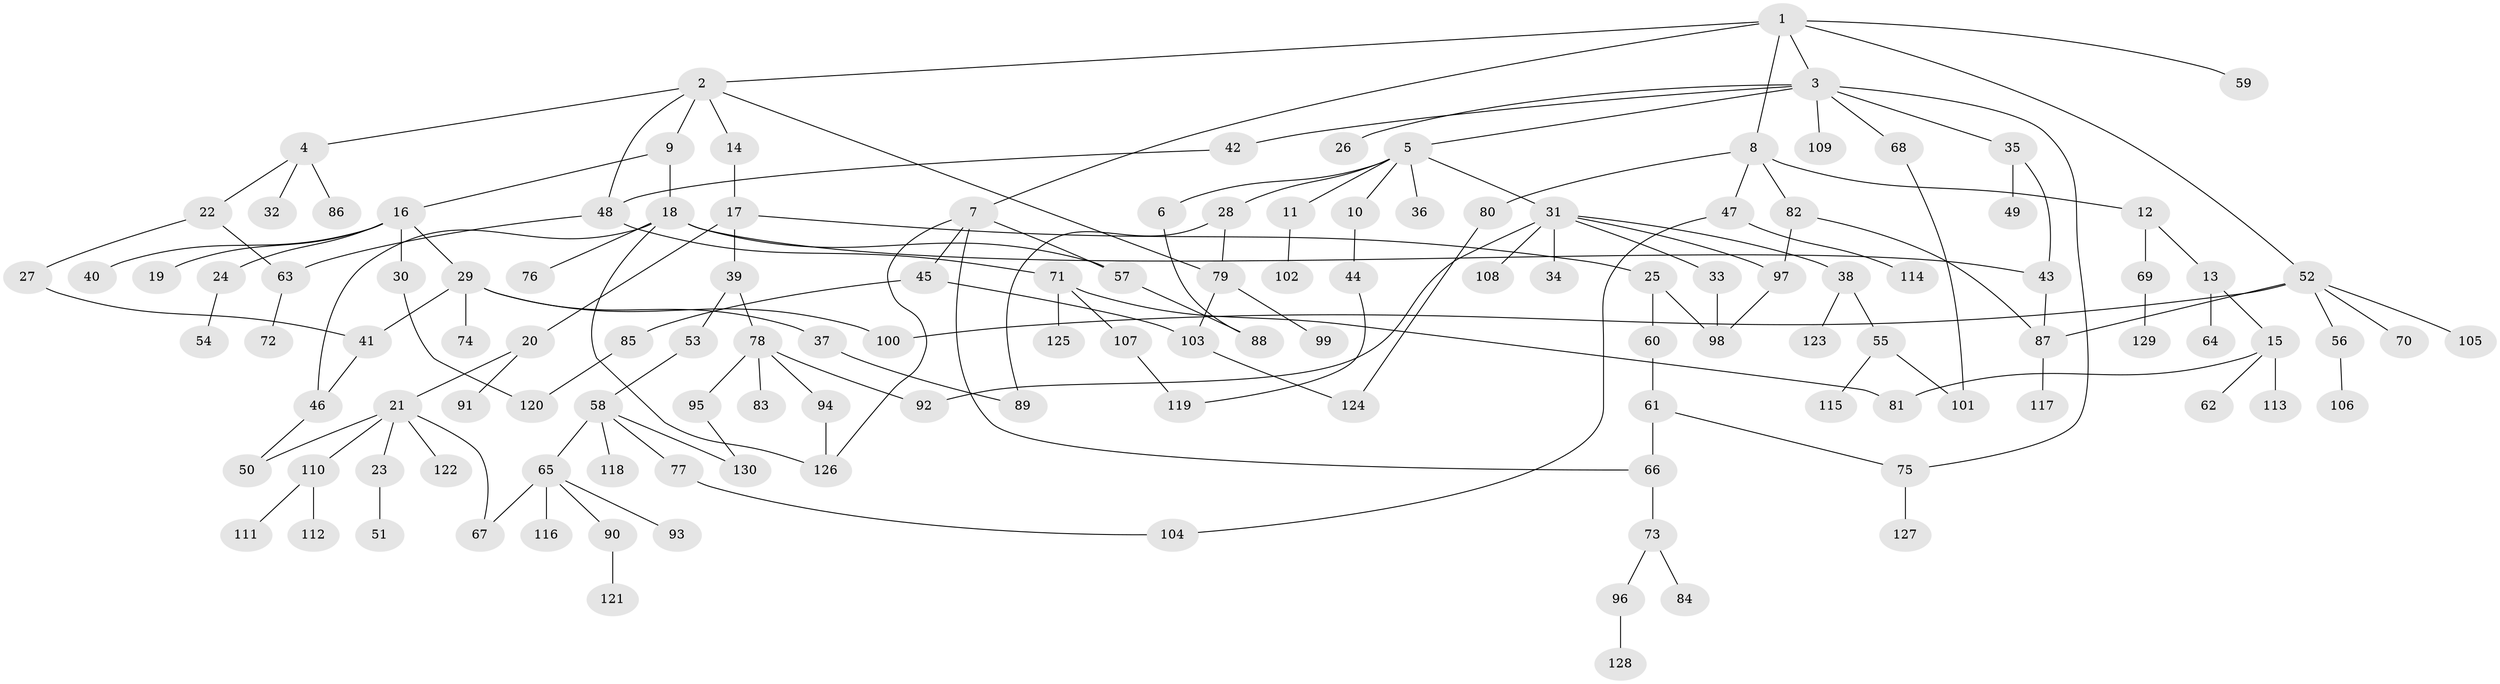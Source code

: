 // coarse degree distribution, {12: 0.011627906976744186, 6: 0.03488372093023256, 5: 0.08139534883720931, 7: 0.023255813953488372, 2: 0.27906976744186046, 3: 0.16279069767441862, 9: 0.011627906976744186, 1: 0.32558139534883723, 4: 0.06976744186046512}
// Generated by graph-tools (version 1.1) at 2025/51/02/27/25 19:51:41]
// undirected, 130 vertices, 159 edges
graph export_dot {
graph [start="1"]
  node [color=gray90,style=filled];
  1;
  2;
  3;
  4;
  5;
  6;
  7;
  8;
  9;
  10;
  11;
  12;
  13;
  14;
  15;
  16;
  17;
  18;
  19;
  20;
  21;
  22;
  23;
  24;
  25;
  26;
  27;
  28;
  29;
  30;
  31;
  32;
  33;
  34;
  35;
  36;
  37;
  38;
  39;
  40;
  41;
  42;
  43;
  44;
  45;
  46;
  47;
  48;
  49;
  50;
  51;
  52;
  53;
  54;
  55;
  56;
  57;
  58;
  59;
  60;
  61;
  62;
  63;
  64;
  65;
  66;
  67;
  68;
  69;
  70;
  71;
  72;
  73;
  74;
  75;
  76;
  77;
  78;
  79;
  80;
  81;
  82;
  83;
  84;
  85;
  86;
  87;
  88;
  89;
  90;
  91;
  92;
  93;
  94;
  95;
  96;
  97;
  98;
  99;
  100;
  101;
  102;
  103;
  104;
  105;
  106;
  107;
  108;
  109;
  110;
  111;
  112;
  113;
  114;
  115;
  116;
  117;
  118;
  119;
  120;
  121;
  122;
  123;
  124;
  125;
  126;
  127;
  128;
  129;
  130;
  1 -- 2;
  1 -- 3;
  1 -- 7;
  1 -- 8;
  1 -- 52;
  1 -- 59;
  2 -- 4;
  2 -- 9;
  2 -- 14;
  2 -- 48;
  2 -- 79;
  3 -- 5;
  3 -- 26;
  3 -- 35;
  3 -- 42;
  3 -- 68;
  3 -- 75;
  3 -- 109;
  4 -- 22;
  4 -- 32;
  4 -- 86;
  5 -- 6;
  5 -- 10;
  5 -- 11;
  5 -- 28;
  5 -- 31;
  5 -- 36;
  6 -- 88;
  7 -- 45;
  7 -- 57;
  7 -- 66;
  7 -- 126;
  8 -- 12;
  8 -- 47;
  8 -- 80;
  8 -- 82;
  9 -- 16;
  9 -- 18;
  10 -- 44;
  11 -- 102;
  12 -- 13;
  12 -- 69;
  13 -- 15;
  13 -- 64;
  14 -- 17;
  15 -- 62;
  15 -- 113;
  15 -- 81;
  16 -- 19;
  16 -- 24;
  16 -- 29;
  16 -- 30;
  16 -- 40;
  17 -- 20;
  17 -- 25;
  17 -- 39;
  18 -- 46;
  18 -- 76;
  18 -- 126;
  18 -- 57;
  18 -- 43;
  20 -- 21;
  20 -- 91;
  21 -- 23;
  21 -- 110;
  21 -- 122;
  21 -- 67;
  21 -- 50;
  22 -- 27;
  22 -- 63;
  23 -- 51;
  24 -- 54;
  25 -- 60;
  25 -- 98;
  27 -- 41;
  28 -- 89;
  28 -- 79;
  29 -- 37;
  29 -- 41;
  29 -- 74;
  29 -- 100;
  30 -- 120;
  31 -- 33;
  31 -- 34;
  31 -- 38;
  31 -- 108;
  31 -- 92;
  31 -- 97;
  33 -- 98;
  35 -- 43;
  35 -- 49;
  37 -- 89;
  38 -- 55;
  38 -- 123;
  39 -- 53;
  39 -- 78;
  41 -- 46;
  42 -- 48;
  43 -- 87;
  44 -- 119;
  45 -- 85;
  45 -- 103;
  46 -- 50;
  47 -- 114;
  47 -- 104;
  48 -- 71;
  48 -- 63;
  52 -- 56;
  52 -- 70;
  52 -- 100;
  52 -- 105;
  52 -- 87;
  53 -- 58;
  55 -- 101;
  55 -- 115;
  56 -- 106;
  57 -- 88;
  58 -- 65;
  58 -- 77;
  58 -- 118;
  58 -- 130;
  60 -- 61;
  61 -- 66;
  61 -- 75;
  63 -- 72;
  65 -- 67;
  65 -- 90;
  65 -- 93;
  65 -- 116;
  66 -- 73;
  68 -- 101;
  69 -- 129;
  71 -- 81;
  71 -- 107;
  71 -- 125;
  73 -- 84;
  73 -- 96;
  75 -- 127;
  77 -- 104;
  78 -- 83;
  78 -- 92;
  78 -- 94;
  78 -- 95;
  79 -- 99;
  79 -- 103;
  80 -- 124;
  82 -- 97;
  82 -- 87;
  85 -- 120;
  87 -- 117;
  90 -- 121;
  94 -- 126;
  95 -- 130;
  96 -- 128;
  97 -- 98;
  103 -- 124;
  107 -- 119;
  110 -- 111;
  110 -- 112;
}
